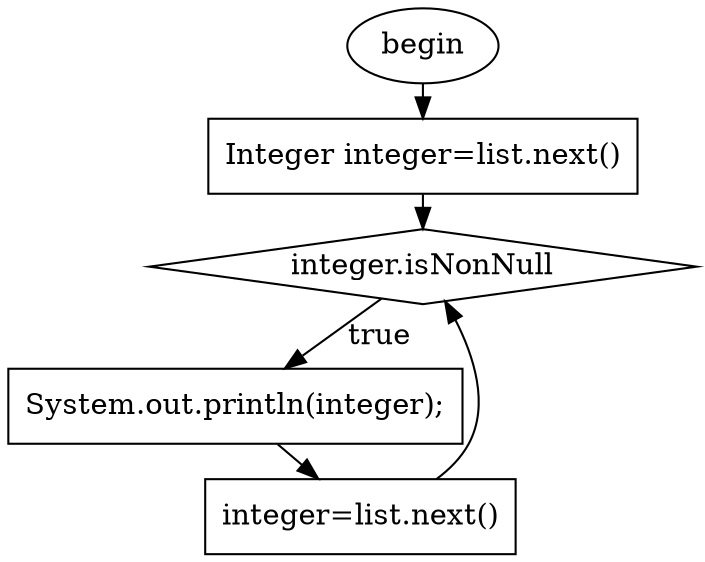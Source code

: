 digraph G{
ranksep = 0.1;
nodesep = 0.1;
F0T0[ shape=ellipse, label="begin", style="filled", fillcolor="white"]
F44T114[ shape=box, label="Integer integer=list.next()", style="filled", fillcolor="white"]
F67T70[ shape=diamond, label="integer.isNonNull", style="filled", fillcolor="white"]
F81T108[ shape=box, label="System.out.println(integer);", style="filled", fillcolor="white"]
F57T63[ shape=box, label="integer=list.next()", style="filled", fillcolor="white"]
F0T0 -> F44T114
F81T108 -> F57T63
F67T70 -> F81T108[label="true", minlen=1]
F44T114 -> F67T70
F57T63 -> F67T70
}
